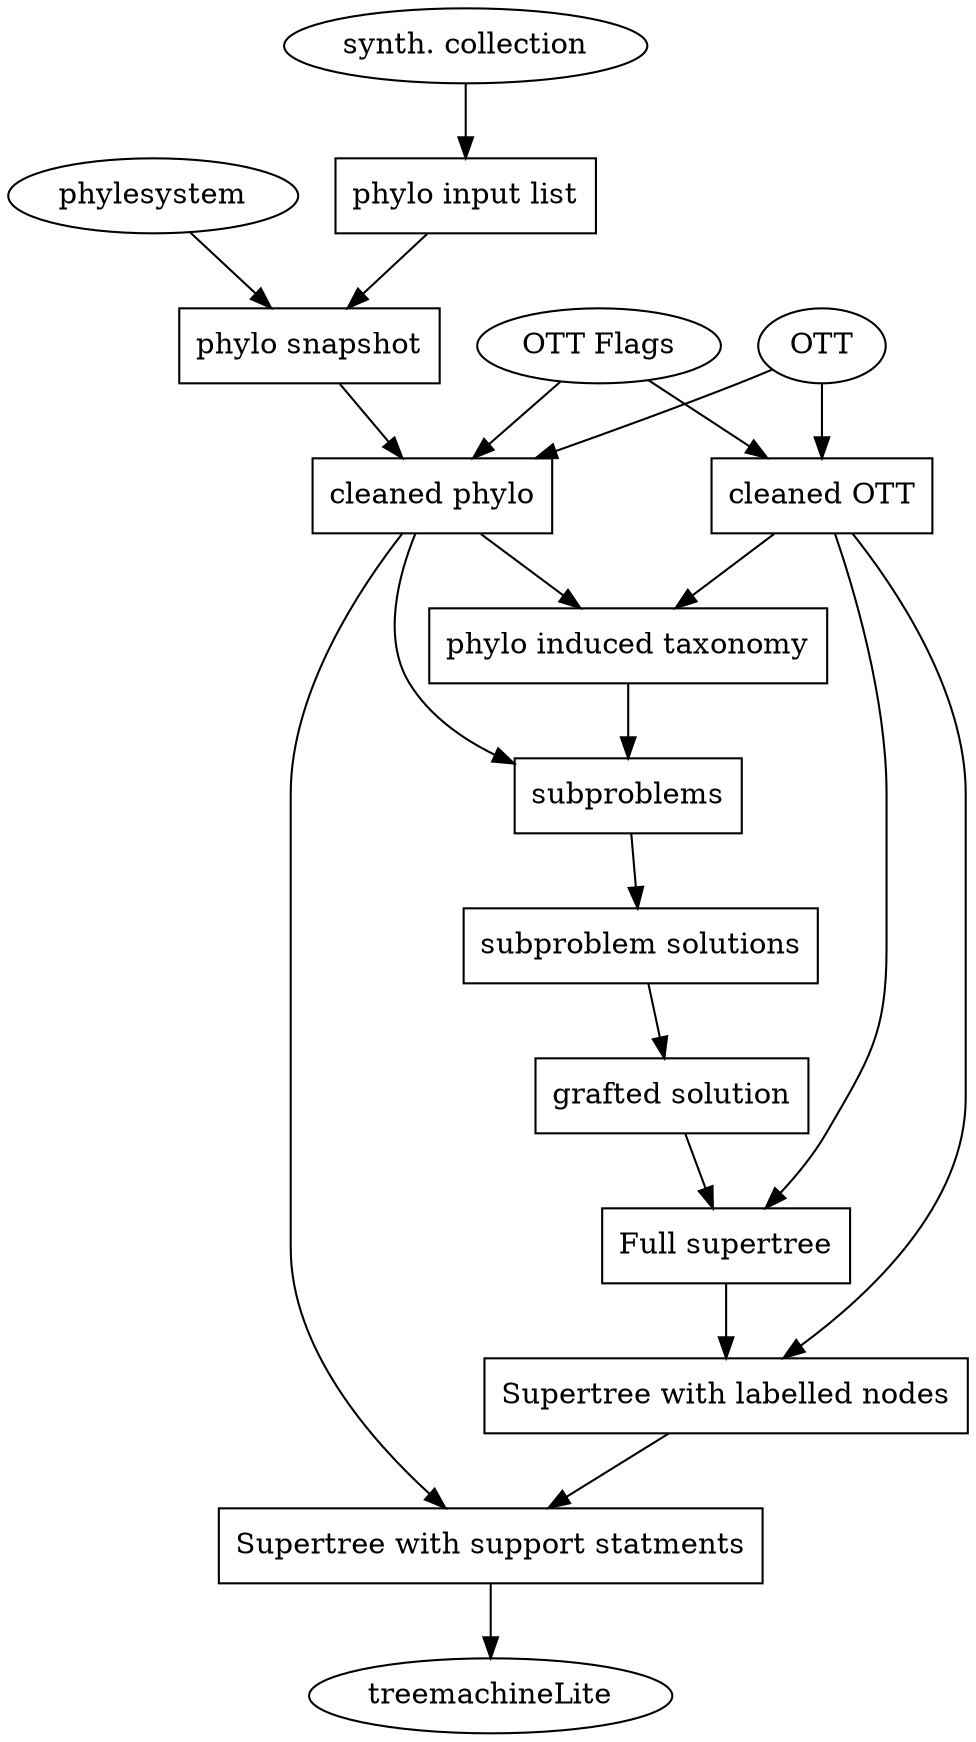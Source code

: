 digraph P {
    ottflags [shape=oval label="OTT Flags"];
    ott [shape=oval label="OTT"];
    phylesystem [shape=oval label="phylesystem"];
    synthcoll [shape=oval label="synth. collection"];

    cleanedott [shape=box label="cleaned OTT"];
    ott -> cleanedott ;
    ottflags -> cleanedott;

    phyloinput [shape=box label="phylo input list"];
    synthcoll -> phyloinput ;

    phylosnapshot [shape=box label="phylo snapshot"];
    phyloinput -> phylosnapshot ;
    phylesystem -> phylosnapshot ;

    cleanedphylo [shape=box label="cleaned phylo"];
    phylosnapshot -> cleanedphylo ;
    ottflags -> cleanedphylo ;
    ott -> cleanedphylo ;

    phyloinducedtaxonomy [shape=box label="phylo induced taxonomy"];
    cleanedphylo -> phyloinducedtaxonomy;
    cleanedott -> phyloinducedtaxonomy;

    subproblems [shape=box label="subproblems"];
    phyloinducedtaxonomy -> subproblems;
    cleanedphylo -> subproblems;

    subproblemsoln [shape=box label="subproblem solutions"];
    subproblems -> subproblemsoln;

    graftedsoln [shape=box label="grafted solution"];
    subproblemsoln -> graftedsoln;

    supertreetopo [shape=box label="Full supertree"];
    graftedsoln -> supertreetopo;
    cleanedott -> supertreetopo;

    taxolabelledsupertree [shape=box label="Supertree with labelled nodes"];
    cleanedott -> taxolabelledsupertree;
    supertreetopo -> taxolabelledsupertree;

    supertreewithsupport [shape=box label="Supertree with support statments"];
    taxolabelledsupertree -> supertreewithsupport;
    cleanedphylo -> supertreewithsupport;

    treemachineLite [shape=oval];
    supertreewithsupport -> treemachineLite;

}